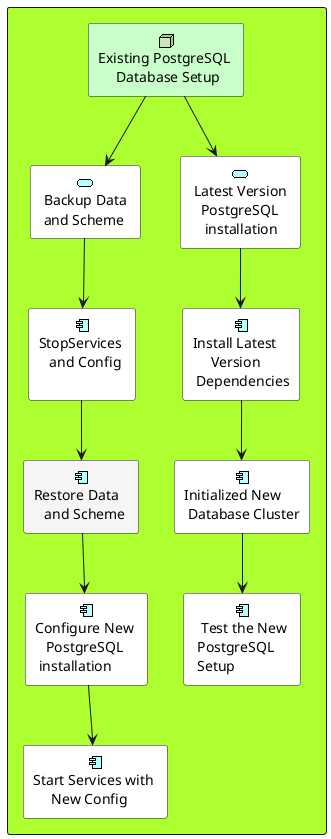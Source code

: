 @startuml

Rectangle  #GreenYellow{
archimate #Technology "Existing PostgreSQL \n     Database Setup" as no <<technology-node>>

archimate #white " Backup Data \n and Scheme " as R <<application-service>>

archimate #White " Latest Version \n   PostgreSQL \n    installation" as R1 <<application-service>>





archimate #white "StopServices \n   and Config \n  " as d1 <<application-component>>

archimate #White "Install Latest \n     Version \n Dependencies" as d2 <<application-component>>




archimate #WhiteSmoke "Restore Data \n   and Scheme " as db1 <<application-component>>

archimate #White "Initialized New \n Database Cluster" as db2 <<application-component>>

archimate #White "Configure New \n   PostgreSQL\n installation" as db3 <<application-component>>

archimate #White "  Test the New \n PostgreSQL \n Setup" as db4 <<application-component>>

archimate #White "Start Services with \n     New Config" as db5 <<application-component>>




R --> [d1]
R1 --> [d2]


d1 --> [db1]
d2 --> [db2]
db1 -->[db3]
db2 -->[db4]
db3 -->[db5]

}
no -->R
no -->R1

@enduml